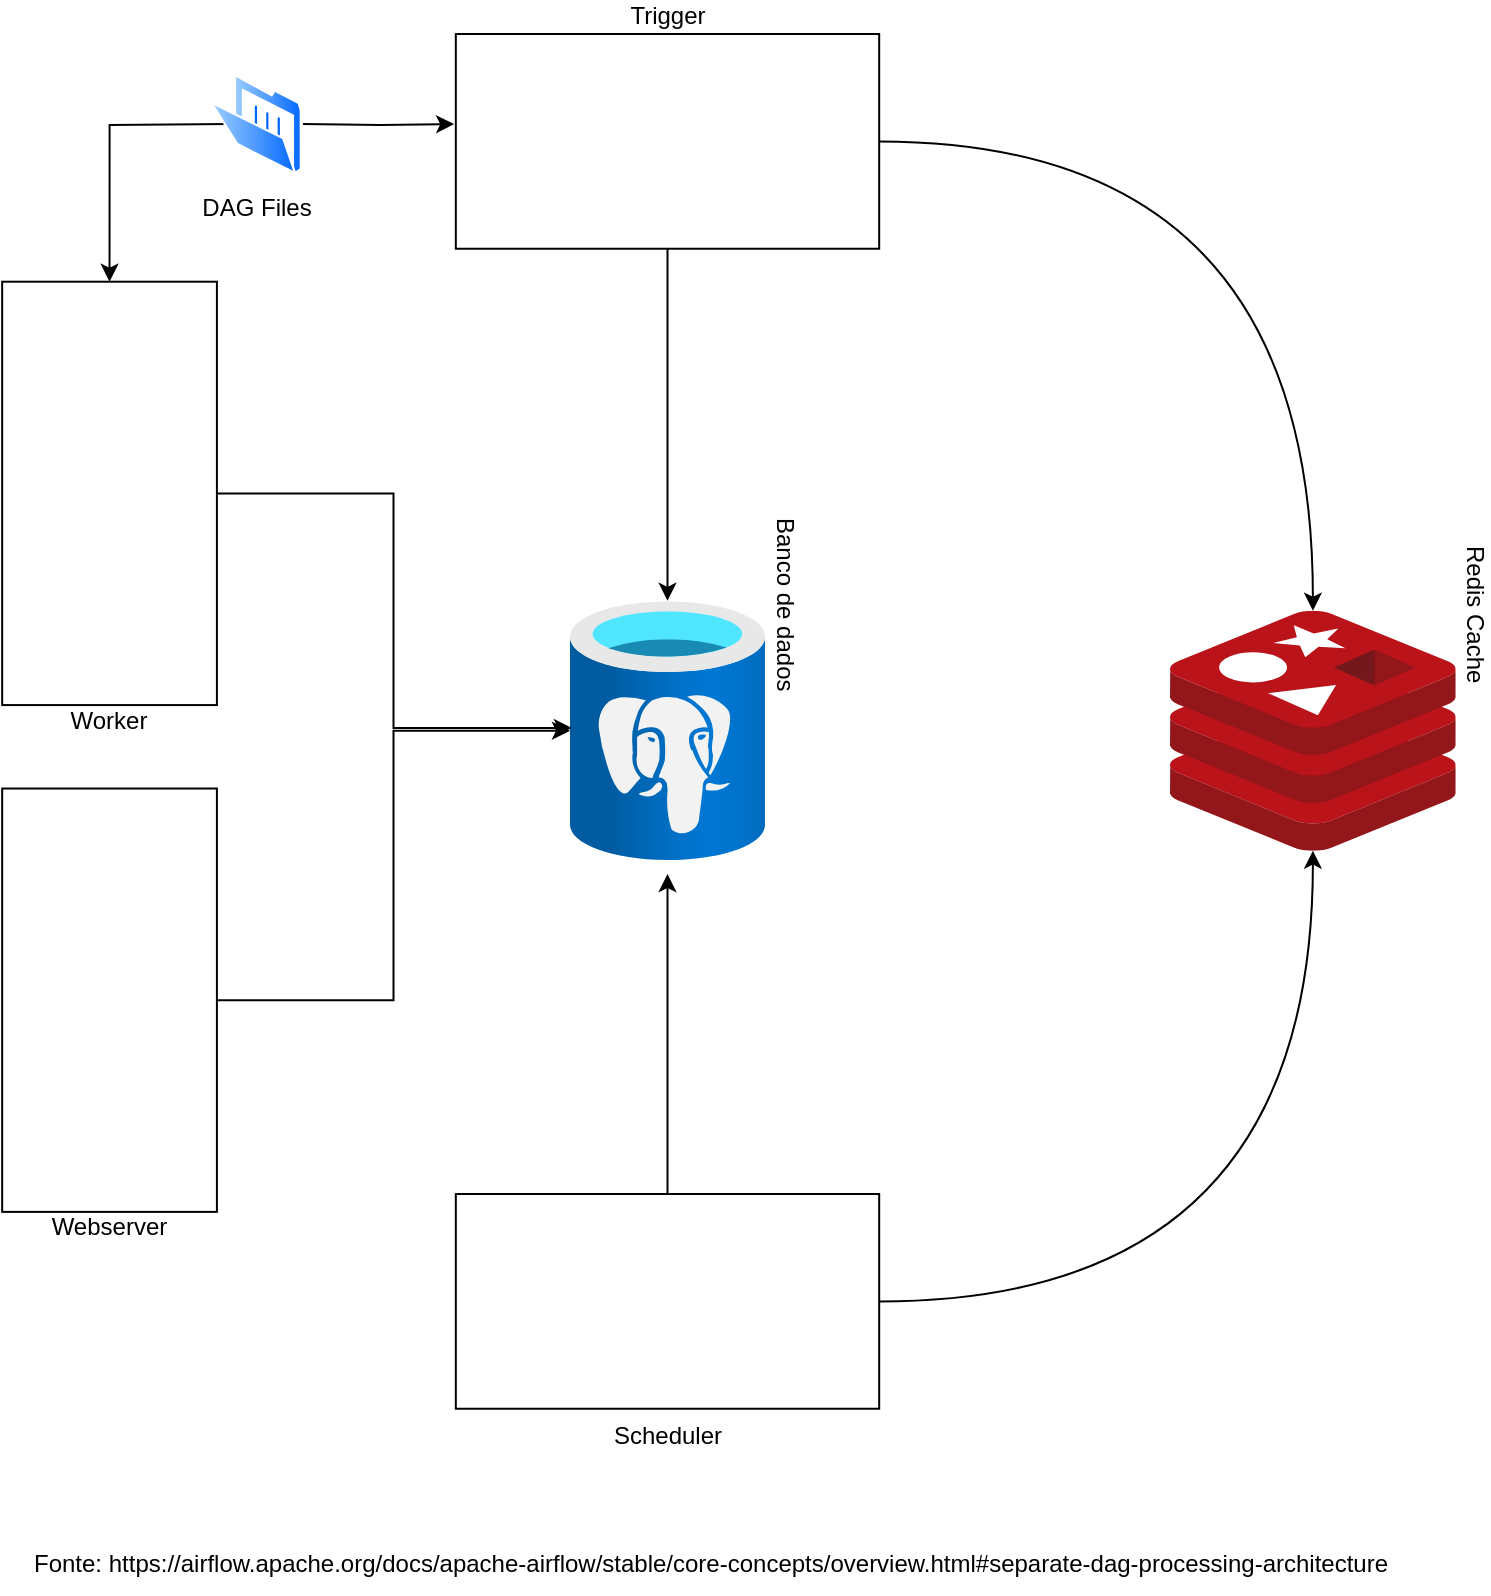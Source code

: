 <mxfile version="26.0.16">
  <diagram name="Página-1" id="4_bGWc4GjpTt_5O7EugK">
    <mxGraphModel dx="954" dy="1727" grid="1" gridSize="10" guides="1" tooltips="1" connect="1" arrows="1" fold="1" page="1" pageScale="1" pageWidth="827" pageHeight="1169" math="0" shadow="0">
      <root>
        <mxCell id="0" />
        <mxCell id="1" parent="0" />
        <mxCell id="skSrH5UpNt0KbJ_N-VPn-12" style="edgeStyle=orthogonalEdgeStyle;rounded=0;orthogonalLoop=1;jettySize=auto;html=1;" edge="1" parent="1" source="skSrH5UpNt0KbJ_N-VPn-2" target="skSrH5UpNt0KbJ_N-VPn-7">
          <mxGeometry relative="1" as="geometry" />
        </mxCell>
        <mxCell id="skSrH5UpNt0KbJ_N-VPn-2" value="Webserver" style="rounded=0;whiteSpace=wrap;html=1;rotation=-90;labelPosition=left;verticalLabelPosition=middle;align=right;verticalAlign=middle;textDirection=vertical-rl;" vertex="1" parent="1">
          <mxGeometry x="-46.07" y="49.42" width="211.68" height="107.37" as="geometry" />
        </mxCell>
        <mxCell id="skSrH5UpNt0KbJ_N-VPn-1" value="" style="shape=image;verticalLabelPosition=bottom;labelBackgroundColor=default;verticalAlign=top;aspect=fixed;imageAspect=0;image=https://upload.wikimedia.org/wikipedia/commons/d/de/AirflowLogo.png;rotation=90;labelPosition=right;align=left;" vertex="1" parent="1">
          <mxGeometry x="-25.85" y="70.0" width="171.24" height="66.21" as="geometry" />
        </mxCell>
        <mxCell id="skSrH5UpNt0KbJ_N-VPn-13" style="edgeStyle=orthogonalEdgeStyle;rounded=0;orthogonalLoop=1;jettySize=auto;html=1;" edge="1" parent="1" source="skSrH5UpNt0KbJ_N-VPn-3" target="skSrH5UpNt0KbJ_N-VPn-7">
          <mxGeometry relative="1" as="geometry" />
        </mxCell>
        <mxCell id="skSrH5UpNt0KbJ_N-VPn-15" style="edgeStyle=orthogonalEdgeStyle;rounded=0;orthogonalLoop=1;jettySize=auto;html=1;curved=1;" edge="1" parent="1" source="skSrH5UpNt0KbJ_N-VPn-3" target="skSrH5UpNt0KbJ_N-VPn-8">
          <mxGeometry relative="1" as="geometry" />
        </mxCell>
        <mxCell id="skSrH5UpNt0KbJ_N-VPn-3" value="Trigger" style="rounded=0;whiteSpace=wrap;html=1;rotation=0;labelPosition=center;verticalLabelPosition=top;align=center;verticalAlign=bottom;textDirection=ltr;" vertex="1" parent="1">
          <mxGeometry x="232.91" y="-380" width="211.68" height="107.37" as="geometry" />
        </mxCell>
        <mxCell id="skSrH5UpNt0KbJ_N-VPn-4" value="" style="shape=image;verticalLabelPosition=bottom;labelBackgroundColor=default;verticalAlign=top;aspect=fixed;imageAspect=0;image=https://upload.wikimedia.org/wikipedia/commons/d/de/AirflowLogo.png;rotation=0;labelPosition=right;align=left;" vertex="1" parent="1">
          <mxGeometry x="253.71" y="-359.98" width="171.24" height="66.21" as="geometry" />
        </mxCell>
        <mxCell id="skSrH5UpNt0KbJ_N-VPn-14" style="edgeStyle=orthogonalEdgeStyle;rounded=0;orthogonalLoop=1;jettySize=auto;html=1;" edge="1" parent="1" source="skSrH5UpNt0KbJ_N-VPn-5">
          <mxGeometry relative="1" as="geometry">
            <mxPoint x="338.75" y="40" as="targetPoint" />
          </mxGeometry>
        </mxCell>
        <mxCell id="skSrH5UpNt0KbJ_N-VPn-16" style="edgeStyle=orthogonalEdgeStyle;rounded=0;orthogonalLoop=1;jettySize=auto;html=1;curved=1;" edge="1" parent="1" source="skSrH5UpNt0KbJ_N-VPn-5" target="skSrH5UpNt0KbJ_N-VPn-8">
          <mxGeometry relative="1" as="geometry" />
        </mxCell>
        <mxCell id="skSrH5UpNt0KbJ_N-VPn-5" value="Scheduler" style="rounded=0;whiteSpace=wrap;html=1;rotation=0;labelPosition=center;verticalLabelPosition=bottom;align=center;verticalAlign=top;textDirection=ltr;" vertex="1" parent="1">
          <mxGeometry x="232.91" y="200" width="211.68" height="107.37" as="geometry" />
        </mxCell>
        <mxCell id="skSrH5UpNt0KbJ_N-VPn-6" value="" style="shape=image;verticalLabelPosition=bottom;labelBackgroundColor=default;verticalAlign=top;aspect=fixed;imageAspect=0;image=https://upload.wikimedia.org/wikipedia/commons/d/de/AirflowLogo.png;rotation=0;labelPosition=right;align=left;" vertex="1" parent="1">
          <mxGeometry x="253.13" y="220.58" width="171.24" height="66.21" as="geometry" />
        </mxCell>
        <mxCell id="skSrH5UpNt0KbJ_N-VPn-7" value="Banco de dados" style="image;aspect=fixed;html=1;points=[];align=left;fontSize=12;image=img/lib/azure2/databases/Azure_Database_PostgreSQL_Server.svg;labelPosition=right;verticalLabelPosition=middle;verticalAlign=middle;textDirection=vertical-lr;" vertex="1" parent="1">
          <mxGeometry x="290" y="-96.62" width="97.5" height="130" as="geometry" />
        </mxCell>
        <mxCell id="skSrH5UpNt0KbJ_N-VPn-8" value="Redis Cache" style="image;sketch=0;aspect=fixed;html=1;points=[];align=left;fontSize=12;image=img/lib/mscae/Cache_Redis_Product.svg;labelPosition=right;verticalLabelPosition=middle;verticalAlign=middle;textDirection=vertical-rl;" vertex="1" parent="1">
          <mxGeometry x="590" y="-91.63" width="142.86" height="120" as="geometry" />
        </mxCell>
        <mxCell id="skSrH5UpNt0KbJ_N-VPn-17" value="Worker" style="rounded=0;whiteSpace=wrap;html=1;rotation=-90;labelPosition=left;verticalLabelPosition=middle;align=right;verticalAlign=middle;textDirection=vertical-rl;" vertex="1" parent="1">
          <mxGeometry x="-46.07" y="-203.99" width="211.68" height="107.37" as="geometry" />
        </mxCell>
        <mxCell id="skSrH5UpNt0KbJ_N-VPn-18" value="" style="shape=image;verticalLabelPosition=bottom;labelBackgroundColor=default;verticalAlign=top;aspect=fixed;imageAspect=0;image=https://upload.wikimedia.org/wikipedia/commons/d/de/AirflowLogo.png;rotation=90;labelPosition=right;align=left;" vertex="1" parent="1">
          <mxGeometry x="-25.85" y="-200" width="171.24" height="66.21" as="geometry" />
        </mxCell>
        <mxCell id="skSrH5UpNt0KbJ_N-VPn-20" style="edgeStyle=orthogonalEdgeStyle;rounded=0;orthogonalLoop=1;jettySize=auto;html=1;entryX=0.01;entryY=0.489;entryDx=0;entryDy=0;entryPerimeter=0;" edge="1" parent="1" source="skSrH5UpNt0KbJ_N-VPn-17" target="skSrH5UpNt0KbJ_N-VPn-7">
          <mxGeometry relative="1" as="geometry" />
        </mxCell>
        <mxCell id="skSrH5UpNt0KbJ_N-VPn-23" style="edgeStyle=orthogonalEdgeStyle;rounded=0;orthogonalLoop=1;jettySize=auto;html=1;entryX=1;entryY=0.5;entryDx=0;entryDy=0;" edge="1" parent="1" target="skSrH5UpNt0KbJ_N-VPn-17">
          <mxGeometry relative="1" as="geometry">
            <mxPoint x="120.0" y="-335" as="sourcePoint" />
          </mxGeometry>
        </mxCell>
        <mxCell id="skSrH5UpNt0KbJ_N-VPn-24" style="edgeStyle=orthogonalEdgeStyle;rounded=0;orthogonalLoop=1;jettySize=auto;html=1;entryX=-0.004;entryY=0.419;entryDx=0;entryDy=0;entryPerimeter=0;" edge="1" parent="1" target="skSrH5UpNt0KbJ_N-VPn-3">
          <mxGeometry relative="1" as="geometry">
            <mxPoint x="156.5" y="-335.012" as="sourcePoint" />
          </mxGeometry>
        </mxCell>
        <mxCell id="skSrH5UpNt0KbJ_N-VPn-25" value="Fonte:&amp;nbsp;https://airflow.apache.org/docs/apache-airflow/stable/core-concepts/overview.html#separate-dag-processing-architecture" style="text;html=1;align=center;verticalAlign=middle;resizable=0;points=[];autosize=1;strokeColor=none;fillColor=none;" vertex="1" parent="1">
          <mxGeometry x="10.0" y="370" width="700" height="30" as="geometry" />
        </mxCell>
        <mxCell id="skSrH5UpNt0KbJ_N-VPn-26" value="DAG Files" style="image;aspect=fixed;perimeter=ellipsePerimeter;html=1;align=center;shadow=0;dashed=0;spacingTop=3;image=img/lib/active_directory/folder_open.svg;" vertex="1" parent="1">
          <mxGeometry x="110" y="-359.98" width="46" height="50" as="geometry" />
        </mxCell>
      </root>
    </mxGraphModel>
  </diagram>
</mxfile>
